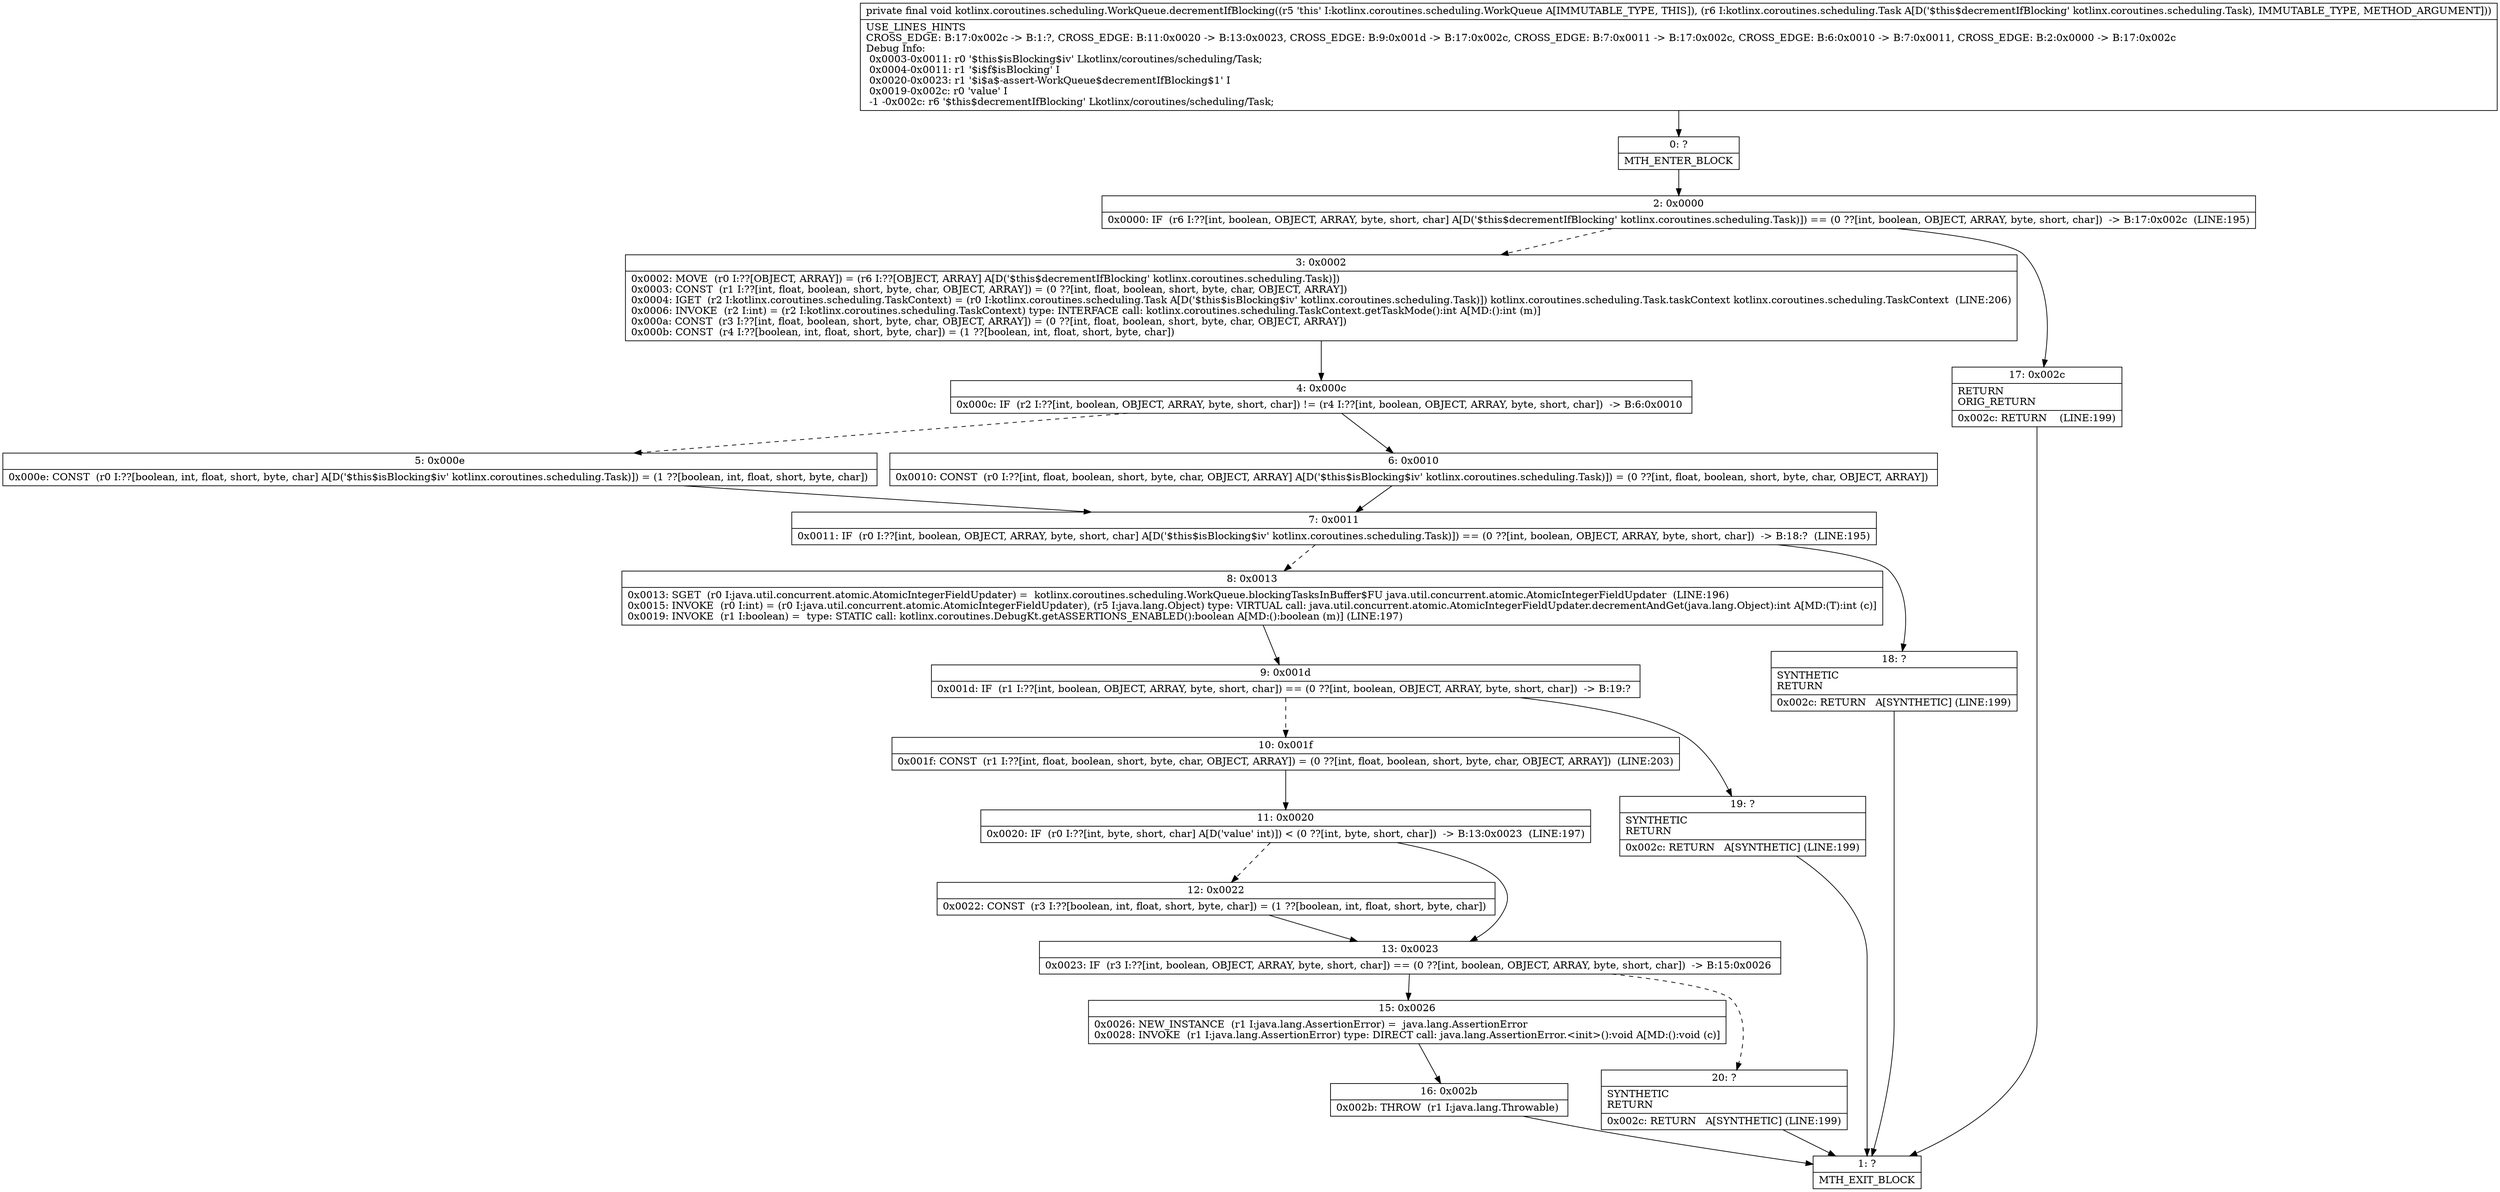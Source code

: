 digraph "CFG forkotlinx.coroutines.scheduling.WorkQueue.decrementIfBlocking(Lkotlinx\/coroutines\/scheduling\/Task;)V" {
Node_0 [shape=record,label="{0\:\ ?|MTH_ENTER_BLOCK\l}"];
Node_2 [shape=record,label="{2\:\ 0x0000|0x0000: IF  (r6 I:??[int, boolean, OBJECT, ARRAY, byte, short, char] A[D('$this$decrementIfBlocking' kotlinx.coroutines.scheduling.Task)]) == (0 ??[int, boolean, OBJECT, ARRAY, byte, short, char])  \-\> B:17:0x002c  (LINE:195)\l}"];
Node_3 [shape=record,label="{3\:\ 0x0002|0x0002: MOVE  (r0 I:??[OBJECT, ARRAY]) = (r6 I:??[OBJECT, ARRAY] A[D('$this$decrementIfBlocking' kotlinx.coroutines.scheduling.Task)]) \l0x0003: CONST  (r1 I:??[int, float, boolean, short, byte, char, OBJECT, ARRAY]) = (0 ??[int, float, boolean, short, byte, char, OBJECT, ARRAY]) \l0x0004: IGET  (r2 I:kotlinx.coroutines.scheduling.TaskContext) = (r0 I:kotlinx.coroutines.scheduling.Task A[D('$this$isBlocking$iv' kotlinx.coroutines.scheduling.Task)]) kotlinx.coroutines.scheduling.Task.taskContext kotlinx.coroutines.scheduling.TaskContext  (LINE:206)\l0x0006: INVOKE  (r2 I:int) = (r2 I:kotlinx.coroutines.scheduling.TaskContext) type: INTERFACE call: kotlinx.coroutines.scheduling.TaskContext.getTaskMode():int A[MD:():int (m)]\l0x000a: CONST  (r3 I:??[int, float, boolean, short, byte, char, OBJECT, ARRAY]) = (0 ??[int, float, boolean, short, byte, char, OBJECT, ARRAY]) \l0x000b: CONST  (r4 I:??[boolean, int, float, short, byte, char]) = (1 ??[boolean, int, float, short, byte, char]) \l}"];
Node_4 [shape=record,label="{4\:\ 0x000c|0x000c: IF  (r2 I:??[int, boolean, OBJECT, ARRAY, byte, short, char]) != (r4 I:??[int, boolean, OBJECT, ARRAY, byte, short, char])  \-\> B:6:0x0010 \l}"];
Node_5 [shape=record,label="{5\:\ 0x000e|0x000e: CONST  (r0 I:??[boolean, int, float, short, byte, char] A[D('$this$isBlocking$iv' kotlinx.coroutines.scheduling.Task)]) = (1 ??[boolean, int, float, short, byte, char]) \l}"];
Node_7 [shape=record,label="{7\:\ 0x0011|0x0011: IF  (r0 I:??[int, boolean, OBJECT, ARRAY, byte, short, char] A[D('$this$isBlocking$iv' kotlinx.coroutines.scheduling.Task)]) == (0 ??[int, boolean, OBJECT, ARRAY, byte, short, char])  \-\> B:18:?  (LINE:195)\l}"];
Node_8 [shape=record,label="{8\:\ 0x0013|0x0013: SGET  (r0 I:java.util.concurrent.atomic.AtomicIntegerFieldUpdater) =  kotlinx.coroutines.scheduling.WorkQueue.blockingTasksInBuffer$FU java.util.concurrent.atomic.AtomicIntegerFieldUpdater  (LINE:196)\l0x0015: INVOKE  (r0 I:int) = (r0 I:java.util.concurrent.atomic.AtomicIntegerFieldUpdater), (r5 I:java.lang.Object) type: VIRTUAL call: java.util.concurrent.atomic.AtomicIntegerFieldUpdater.decrementAndGet(java.lang.Object):int A[MD:(T):int (c)]\l0x0019: INVOKE  (r1 I:boolean) =  type: STATIC call: kotlinx.coroutines.DebugKt.getASSERTIONS_ENABLED():boolean A[MD:():boolean (m)] (LINE:197)\l}"];
Node_9 [shape=record,label="{9\:\ 0x001d|0x001d: IF  (r1 I:??[int, boolean, OBJECT, ARRAY, byte, short, char]) == (0 ??[int, boolean, OBJECT, ARRAY, byte, short, char])  \-\> B:19:? \l}"];
Node_10 [shape=record,label="{10\:\ 0x001f|0x001f: CONST  (r1 I:??[int, float, boolean, short, byte, char, OBJECT, ARRAY]) = (0 ??[int, float, boolean, short, byte, char, OBJECT, ARRAY])  (LINE:203)\l}"];
Node_11 [shape=record,label="{11\:\ 0x0020|0x0020: IF  (r0 I:??[int, byte, short, char] A[D('value' int)]) \< (0 ??[int, byte, short, char])  \-\> B:13:0x0023  (LINE:197)\l}"];
Node_12 [shape=record,label="{12\:\ 0x0022|0x0022: CONST  (r3 I:??[boolean, int, float, short, byte, char]) = (1 ??[boolean, int, float, short, byte, char]) \l}"];
Node_13 [shape=record,label="{13\:\ 0x0023|0x0023: IF  (r3 I:??[int, boolean, OBJECT, ARRAY, byte, short, char]) == (0 ??[int, boolean, OBJECT, ARRAY, byte, short, char])  \-\> B:15:0x0026 \l}"];
Node_15 [shape=record,label="{15\:\ 0x0026|0x0026: NEW_INSTANCE  (r1 I:java.lang.AssertionError) =  java.lang.AssertionError \l0x0028: INVOKE  (r1 I:java.lang.AssertionError) type: DIRECT call: java.lang.AssertionError.\<init\>():void A[MD:():void (c)]\l}"];
Node_16 [shape=record,label="{16\:\ 0x002b|0x002b: THROW  (r1 I:java.lang.Throwable) \l}"];
Node_1 [shape=record,label="{1\:\ ?|MTH_EXIT_BLOCK\l}"];
Node_20 [shape=record,label="{20\:\ ?|SYNTHETIC\lRETURN\l|0x002c: RETURN   A[SYNTHETIC] (LINE:199)\l}"];
Node_19 [shape=record,label="{19\:\ ?|SYNTHETIC\lRETURN\l|0x002c: RETURN   A[SYNTHETIC] (LINE:199)\l}"];
Node_18 [shape=record,label="{18\:\ ?|SYNTHETIC\lRETURN\l|0x002c: RETURN   A[SYNTHETIC] (LINE:199)\l}"];
Node_6 [shape=record,label="{6\:\ 0x0010|0x0010: CONST  (r0 I:??[int, float, boolean, short, byte, char, OBJECT, ARRAY] A[D('$this$isBlocking$iv' kotlinx.coroutines.scheduling.Task)]) = (0 ??[int, float, boolean, short, byte, char, OBJECT, ARRAY]) \l}"];
Node_17 [shape=record,label="{17\:\ 0x002c|RETURN\lORIG_RETURN\l|0x002c: RETURN    (LINE:199)\l}"];
MethodNode[shape=record,label="{private final void kotlinx.coroutines.scheduling.WorkQueue.decrementIfBlocking((r5 'this' I:kotlinx.coroutines.scheduling.WorkQueue A[IMMUTABLE_TYPE, THIS]), (r6 I:kotlinx.coroutines.scheduling.Task A[D('$this$decrementIfBlocking' kotlinx.coroutines.scheduling.Task), IMMUTABLE_TYPE, METHOD_ARGUMENT]))  | USE_LINES_HINTS\lCROSS_EDGE: B:17:0x002c \-\> B:1:?, CROSS_EDGE: B:11:0x0020 \-\> B:13:0x0023, CROSS_EDGE: B:9:0x001d \-\> B:17:0x002c, CROSS_EDGE: B:7:0x0011 \-\> B:17:0x002c, CROSS_EDGE: B:6:0x0010 \-\> B:7:0x0011, CROSS_EDGE: B:2:0x0000 \-\> B:17:0x002c\lDebug Info:\l  0x0003\-0x0011: r0 '$this$isBlocking$iv' Lkotlinx\/coroutines\/scheduling\/Task;\l  0x0004\-0x0011: r1 '$i$f$isBlocking' I\l  0x0020\-0x0023: r1 '$i$a$\-assert\-WorkQueue$decrementIfBlocking$1' I\l  0x0019\-0x002c: r0 'value' I\l  \-1 \-0x002c: r6 '$this$decrementIfBlocking' Lkotlinx\/coroutines\/scheduling\/Task;\l}"];
MethodNode -> Node_0;Node_0 -> Node_2;
Node_2 -> Node_3[style=dashed];
Node_2 -> Node_17;
Node_3 -> Node_4;
Node_4 -> Node_5[style=dashed];
Node_4 -> Node_6;
Node_5 -> Node_7;
Node_7 -> Node_8[style=dashed];
Node_7 -> Node_18;
Node_8 -> Node_9;
Node_9 -> Node_10[style=dashed];
Node_9 -> Node_19;
Node_10 -> Node_11;
Node_11 -> Node_12[style=dashed];
Node_11 -> Node_13;
Node_12 -> Node_13;
Node_13 -> Node_15;
Node_13 -> Node_20[style=dashed];
Node_15 -> Node_16;
Node_16 -> Node_1;
Node_20 -> Node_1;
Node_19 -> Node_1;
Node_18 -> Node_1;
Node_6 -> Node_7;
Node_17 -> Node_1;
}

